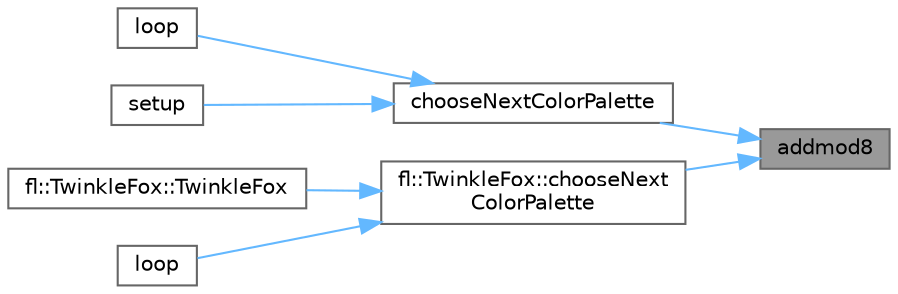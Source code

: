 digraph "addmod8"
{
 // LATEX_PDF_SIZE
  bgcolor="transparent";
  edge [fontname=Helvetica,fontsize=10,labelfontname=Helvetica,labelfontsize=10];
  node [fontname=Helvetica,fontsize=10,shape=box,height=0.2,width=0.4];
  rankdir="RL";
  Node1 [id="Node000001",label="addmod8",height=0.2,width=0.4,color="gray40", fillcolor="grey60", style="filled", fontcolor="black",tooltip="Add two numbers, and calculate the modulo of the sum and a third number, M."];
  Node1 -> Node2 [id="edge1_Node000001_Node000002",dir="back",color="steelblue1",style="solid",tooltip=" "];
  Node2 [id="Node000002",label="chooseNextColorPalette",height=0.2,width=0.4,color="grey40", fillcolor="white", style="filled",URL="$d4/dd0/_twinkle_fox_8ino.html#a328f611f7913b54364ddd78e16fa818c",tooltip=" "];
  Node2 -> Node3 [id="edge2_Node000002_Node000003",dir="back",color="steelblue1",style="solid",tooltip=" "];
  Node3 [id="Node000003",label="loop",height=0.2,width=0.4,color="grey40", fillcolor="white", style="filled",URL="$d4/dd0/_twinkle_fox_8ino.html#afe461d27b9c48d5921c00d521181f12f",tooltip=" "];
  Node2 -> Node4 [id="edge3_Node000002_Node000004",dir="back",color="steelblue1",style="solid",tooltip=" "];
  Node4 [id="Node000004",label="setup",height=0.2,width=0.4,color="grey40", fillcolor="white", style="filled",URL="$d4/dd0/_twinkle_fox_8ino.html#a4fc01d736fe50cf5b977f755b675f11d",tooltip=" "];
  Node1 -> Node5 [id="edge4_Node000001_Node000005",dir="back",color="steelblue1",style="solid",tooltip=" "];
  Node5 [id="Node000005",label="fl::TwinkleFox::chooseNext\lColorPalette",height=0.2,width=0.4,color="grey40", fillcolor="white", style="filled",URL="$de/db5/classfl_1_1_twinkle_fox.html#a57e332626c55ed1dcd58b8a1e408e688",tooltip=" "];
  Node5 -> Node6 [id="edge5_Node000005_Node000006",dir="back",color="steelblue1",style="solid",tooltip=" "];
  Node6 [id="Node000006",label="fl::TwinkleFox::TwinkleFox",height=0.2,width=0.4,color="grey40", fillcolor="white", style="filled",URL="$de/db5/classfl_1_1_twinkle_fox.html#a99aa1e90fbd791186b6fc4708dabad80",tooltip=" "];
  Node5 -> Node7 [id="edge6_Node000005_Node000007",dir="back",color="steelblue1",style="solid",tooltip=" "];
  Node7 [id="Node000007",label="loop",height=0.2,width=0.4,color="grey40", fillcolor="white", style="filled",URL="$dd/d4d/_fx_twinkle_fox_8ino.html#afe461d27b9c48d5921c00d521181f12f",tooltip=" "];
}
